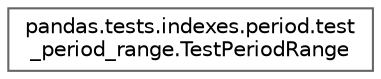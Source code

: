 digraph "Graphical Class Hierarchy"
{
 // LATEX_PDF_SIZE
  bgcolor="transparent";
  edge [fontname=Helvetica,fontsize=10,labelfontname=Helvetica,labelfontsize=10];
  node [fontname=Helvetica,fontsize=10,shape=box,height=0.2,width=0.4];
  rankdir="LR";
  Node0 [id="Node000000",label="pandas.tests.indexes.period.test\l_period_range.TestPeriodRange",height=0.2,width=0.4,color="grey40", fillcolor="white", style="filled",URL="$da/dae/classpandas_1_1tests_1_1indexes_1_1period_1_1test__period__range_1_1TestPeriodRange.html",tooltip=" "];
}
